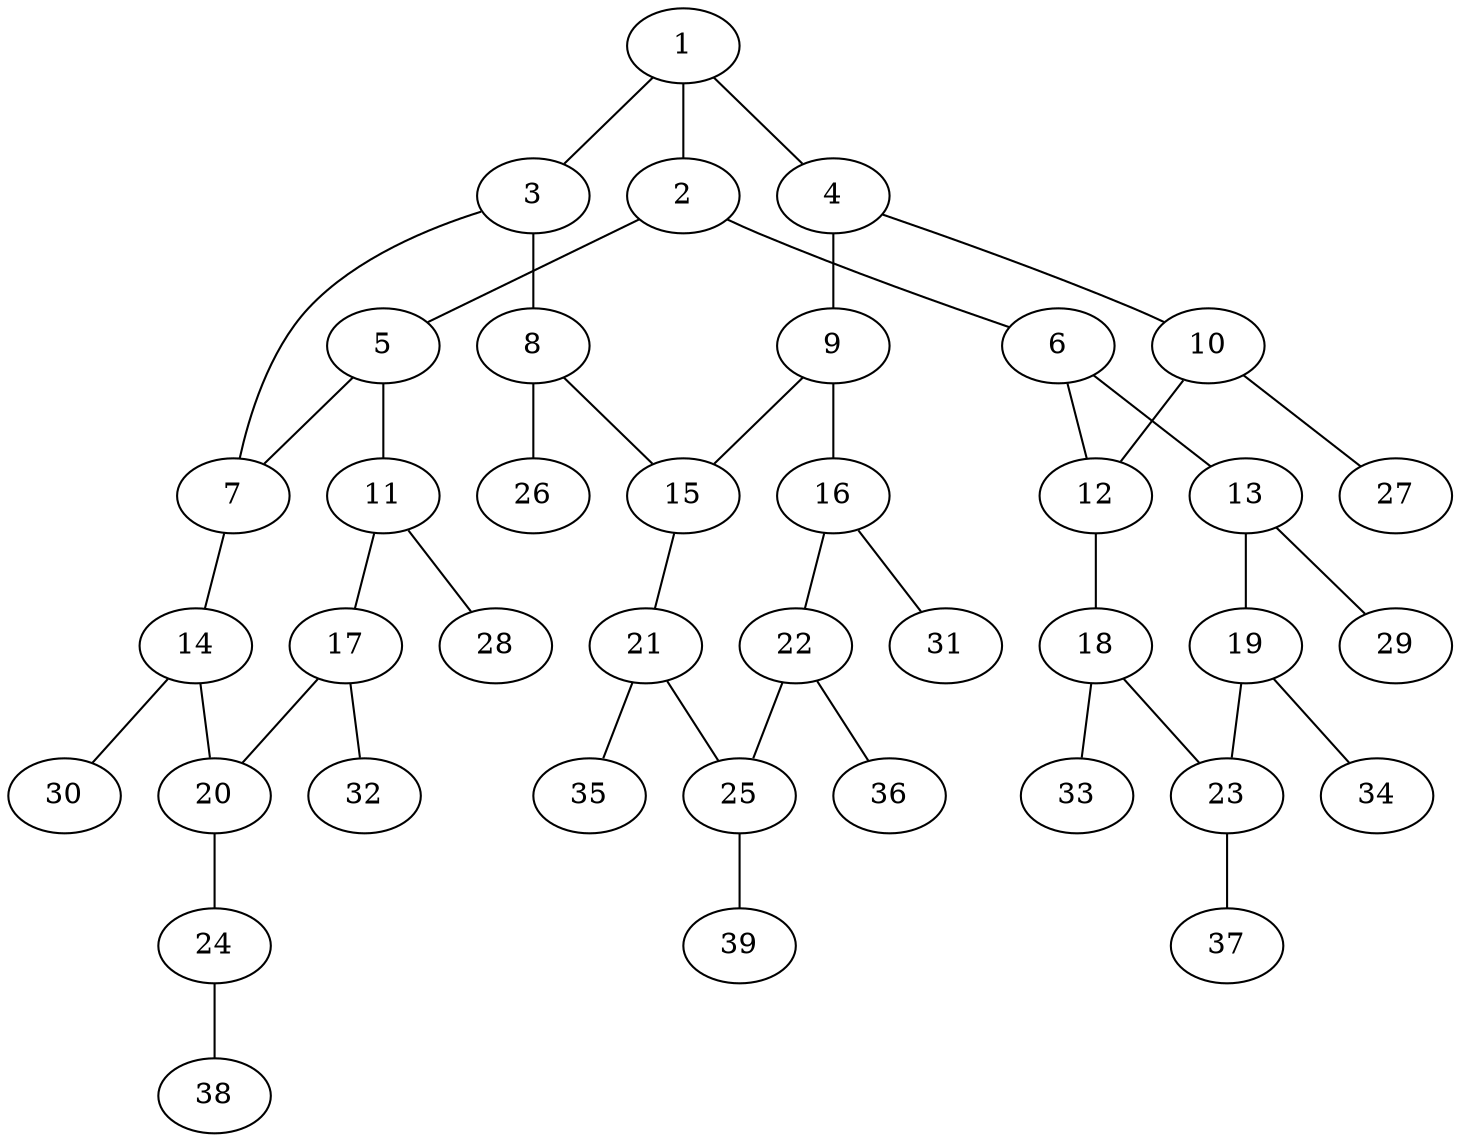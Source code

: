 graph molecule_1726 {
	1	 [chem=C];
	2	 [chem=C];
	1 -- 2	 [valence=2];
	3	 [chem=C];
	1 -- 3	 [valence=1];
	4	 [chem=C];
	1 -- 4	 [valence=1];
	5	 [chem=C];
	2 -- 5	 [valence=1];
	6	 [chem=C];
	2 -- 6	 [valence=1];
	7	 [chem=C];
	3 -- 7	 [valence=1];
	8	 [chem=C];
	3 -- 8	 [valence=2];
	9	 [chem=C];
	4 -- 9	 [valence=1];
	10	 [chem=C];
	4 -- 10	 [valence=2];
	5 -- 7	 [valence=2];
	11	 [chem=C];
	5 -- 11	 [valence=1];
	12	 [chem=C];
	6 -- 12	 [valence=2];
	13	 [chem=C];
	6 -- 13	 [valence=1];
	14	 [chem=C];
	7 -- 14	 [valence=1];
	15	 [chem=C];
	8 -- 15	 [valence=1];
	26	 [chem=H];
	8 -- 26	 [valence=1];
	9 -- 15	 [valence=2];
	16	 [chem=C];
	9 -- 16	 [valence=1];
	10 -- 12	 [valence=1];
	27	 [chem=H];
	10 -- 27	 [valence=1];
	17	 [chem=C];
	11 -- 17	 [valence=2];
	28	 [chem=H];
	11 -- 28	 [valence=1];
	18	 [chem=C];
	12 -- 18	 [valence=1];
	19	 [chem=C];
	13 -- 19	 [valence=2];
	29	 [chem=H];
	13 -- 29	 [valence=1];
	20	 [chem=C];
	14 -- 20	 [valence=2];
	30	 [chem=H];
	14 -- 30	 [valence=1];
	21	 [chem=C];
	15 -- 21	 [valence=1];
	22	 [chem=C];
	16 -- 22	 [valence=2];
	31	 [chem=H];
	16 -- 31	 [valence=1];
	17 -- 20	 [valence=1];
	32	 [chem=H];
	17 -- 32	 [valence=1];
	23	 [chem=C];
	18 -- 23	 [valence=2];
	33	 [chem=H];
	18 -- 33	 [valence=1];
	19 -- 23	 [valence=1];
	34	 [chem=H];
	19 -- 34	 [valence=1];
	24	 [chem=O];
	20 -- 24	 [valence=1];
	25	 [chem=C];
	21 -- 25	 [valence=2];
	35	 [chem=H];
	21 -- 35	 [valence=1];
	22 -- 25	 [valence=1];
	36	 [chem=H];
	22 -- 36	 [valence=1];
	37	 [chem=H];
	23 -- 37	 [valence=1];
	38	 [chem=H];
	24 -- 38	 [valence=1];
	39	 [chem=H];
	25 -- 39	 [valence=1];
}

